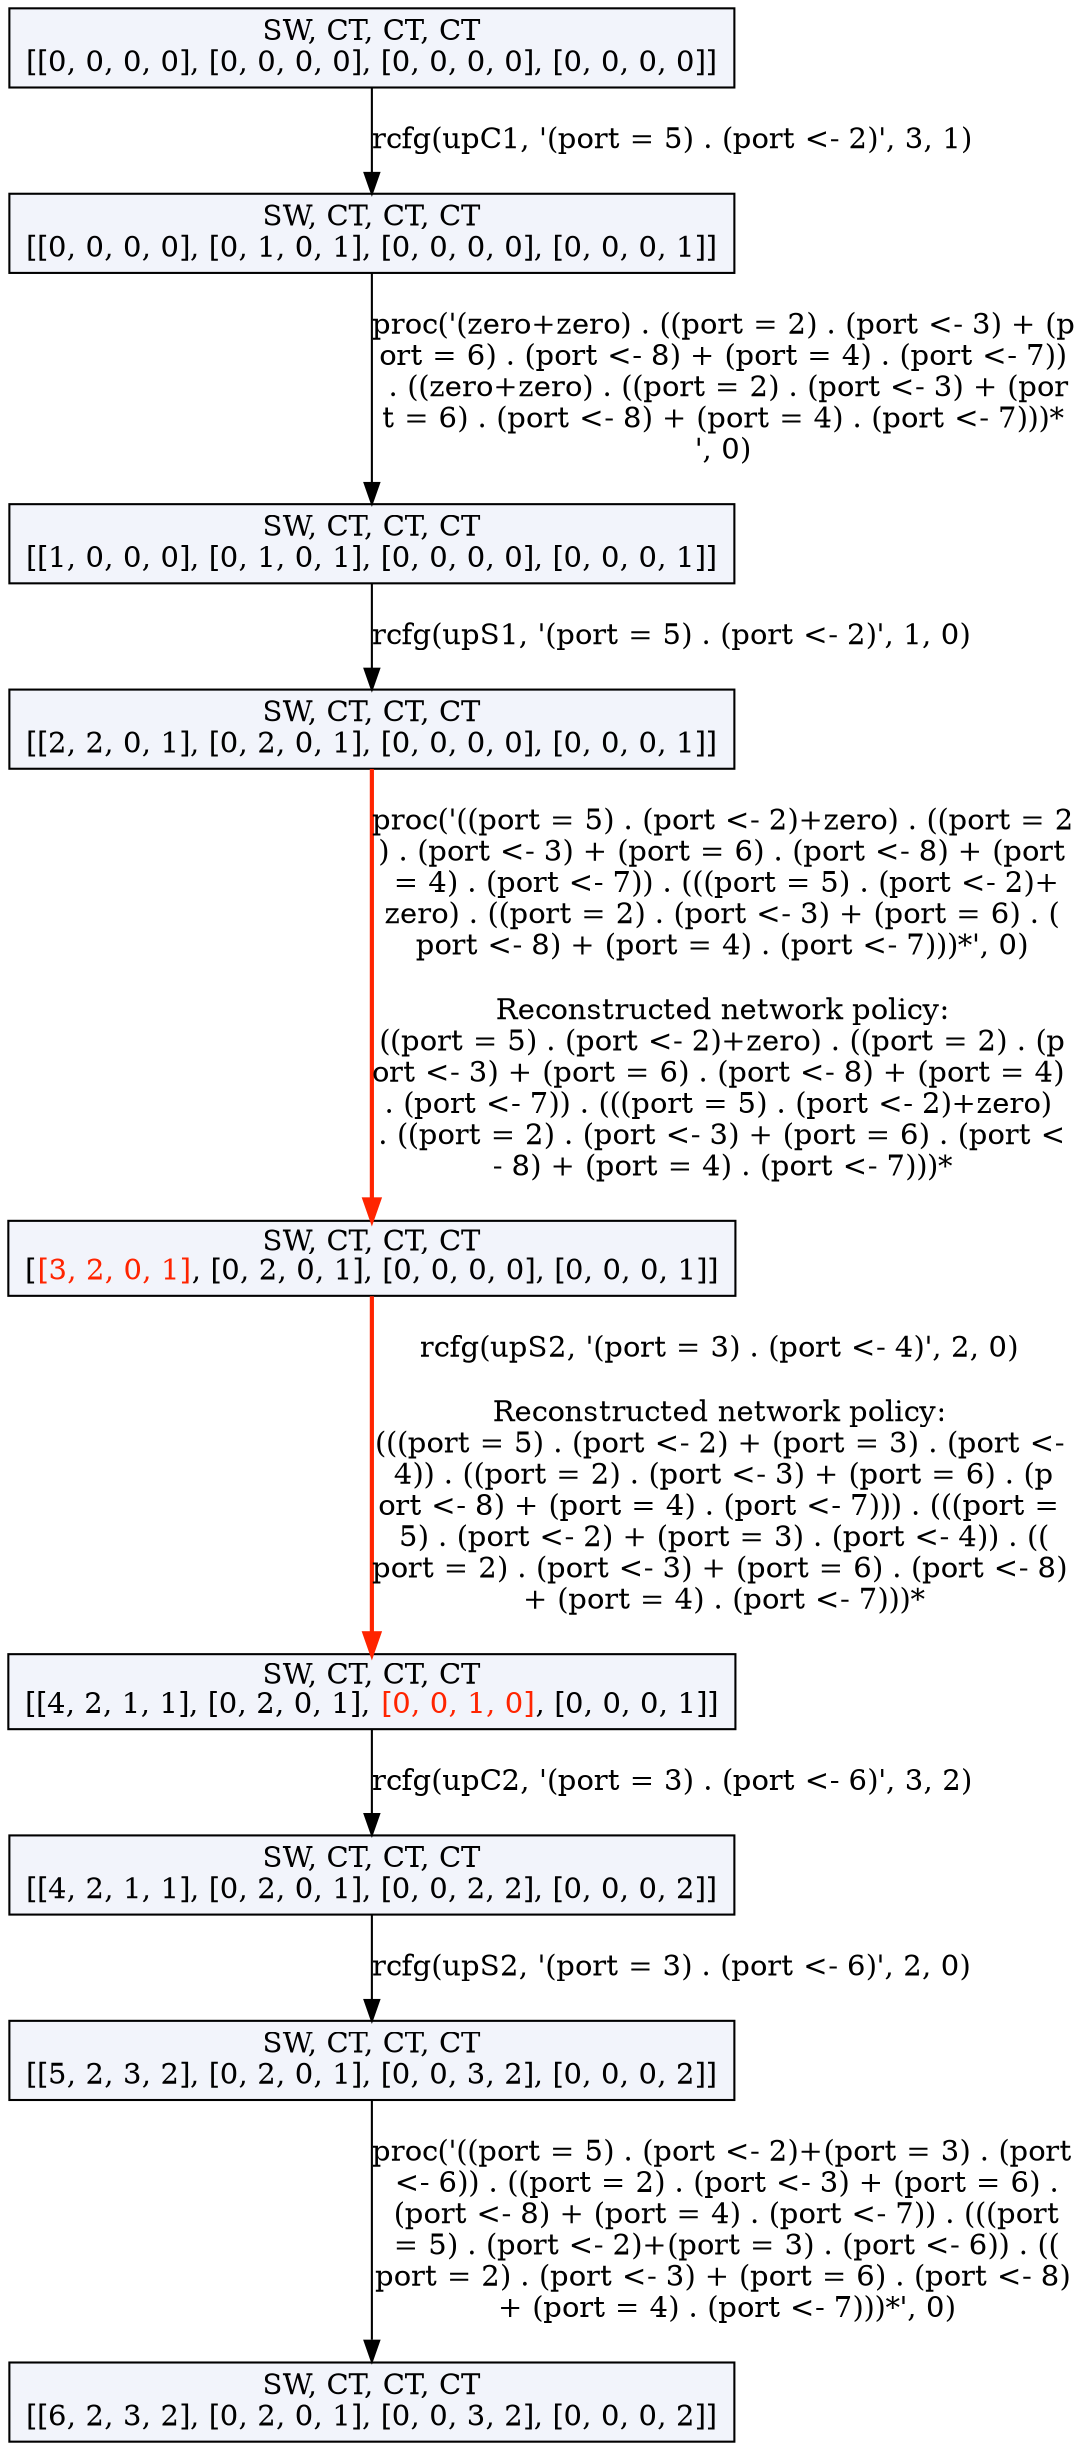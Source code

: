 digraph g {
n0 [label=<SW, CT, CT, CT<br/>[[0, 0, 0, 0], [0, 0, 0, 0], [0, 0, 0, 0], [0, 0, 0, 0]]>, shape=rectangle, style=filled, fillcolor="#F2F4FB"];
n1 [label=<SW, CT, CT, CT<br/>[[0, 0, 0, 0], [0, 1, 0, 1], [0, 0, 0, 0], [0, 0, 0, 1]]>, shape=rectangle, style=filled, fillcolor="#F2F4FB"];
n0 -> n1 [label="rcfg(upC1, '(port = 5) . (port <- 2)', 3, 1)", color="#000000", penwidth=1.0];
n2 [label=<SW, CT, CT, CT<br/>[[1, 0, 0, 0], [0, 1, 0, 1], [0, 0, 0, 0], [0, 0, 0, 1]]>, shape=rectangle, style=filled, fillcolor="#F2F4FB"];
n1 -> n2 [label="proc('(zero+zero) . ((port = 2) . (port <- 3) + (p
ort = 6) . (port <- 8) + (port = 4) . (port <- 7))
 . ((zero+zero) . ((port = 2) . (port <- 3) + (por
t = 6) . (port <- 8) + (port = 4) . (port <- 7)))*
', 0)", color="#000000", penwidth=1.0];
n3 [label=<SW, CT, CT, CT<br/>[[2, 2, 0, 1], [0, 2, 0, 1], [0, 0, 0, 0], [0, 0, 0, 1]]>, shape=rectangle, style=filled, fillcolor="#F2F4FB"];
n2 -> n3 [label="rcfg(upS1, '(port = 5) . (port <- 2)', 1, 0)", color="#000000", penwidth=1.0];
n4 [label=<SW, CT, CT, CT<br/>[<font color="#FF2400">[3, 2, 0, 1]</font>, [0, 2, 0, 1], [0, 0, 0, 0], [0, 0, 0, 1]]>, shape=rectangle, style=filled, fillcolor="#F2F4FB"];
n3 -> n4 [label="proc('((port = 5) . (port <- 2)+zero) . ((port = 2
) . (port <- 3) + (port = 6) . (port <- 8) + (port
 = 4) . (port <- 7)) . (((port = 5) . (port <- 2)+
zero) . ((port = 2) . (port <- 3) + (port = 6) . (
port <- 8) + (port = 4) . (port <- 7)))*', 0)

Reconstructed network policy:
((port = 5) . (port <- 2)+zero) . ((port = 2) . (p
ort <- 3) + (port = 6) . (port <- 8) + (port = 4) 
. (port <- 7)) . (((port = 5) . (port <- 2)+zero) 
. ((port = 2) . (port <- 3) + (port = 6) . (port <
- 8) + (port = 4) . (port <- 7)))*", color="#FF2400", penwidth=2.0];
n5 [label=<SW, CT, CT, CT<br/>[[4, 2, 1, 1], [0, 2, 0, 1], <font color="#FF2400">[0, 0, 1, 0]</font>, [0, 0, 0, 1]]>, shape=rectangle, style=filled, fillcolor="#F2F4FB"];
n4 -> n5 [label="rcfg(upS2, '(port = 3) . (port <- 4)', 2, 0)

Reconstructed network policy:
(((port = 5) . (port <- 2) + (port = 3) . (port <-
 4)) . ((port = 2) . (port <- 3) + (port = 6) . (p
ort <- 8) + (port = 4) . (port <- 7))) . (((port =
 5) . (port <- 2) + (port = 3) . (port <- 4)) . ((
port = 2) . (port <- 3) + (port = 6) . (port <- 8)
 + (port = 4) . (port <- 7)))*", color="#FF2400", penwidth=2.0];
n6 [label=<SW, CT, CT, CT<br/>[[4, 2, 1, 1], [0, 2, 0, 1], [0, 0, 2, 2], [0, 0, 0, 2]]>, shape=rectangle, style=filled, fillcolor="#F2F4FB"];
n5 -> n6 [label="rcfg(upC2, '(port = 3) . (port <- 6)', 3, 2)", color="#000000", penwidth=1.0];
n7 [label=<SW, CT, CT, CT<br/>[[5, 2, 3, 2], [0, 2, 0, 1], [0, 0, 3, 2], [0, 0, 0, 2]]>, shape=rectangle, style=filled, fillcolor="#F2F4FB"];
n6 -> n7 [label="rcfg(upS2, '(port = 3) . (port <- 6)', 2, 0)", color="#000000", penwidth=1.0];
n8 [label=<SW, CT, CT, CT<br/>[[6, 2, 3, 2], [0, 2, 0, 1], [0, 0, 3, 2], [0, 0, 0, 2]]>, shape=rectangle, style=filled, fillcolor="#F2F4FB"];
n7 -> n8 [label="proc('((port = 5) . (port <- 2)+(port = 3) . (port
 <- 6)) . ((port = 2) . (port <- 3) + (port = 6) .
 (port <- 8) + (port = 4) . (port <- 7)) . (((port
 = 5) . (port <- 2)+(port = 3) . (port <- 6)) . ((
port = 2) . (port <- 3) + (port = 6) . (port <- 8)
 + (port = 4) . (port <- 7)))*', 0)", color="#000000", penwidth=1.0];
}